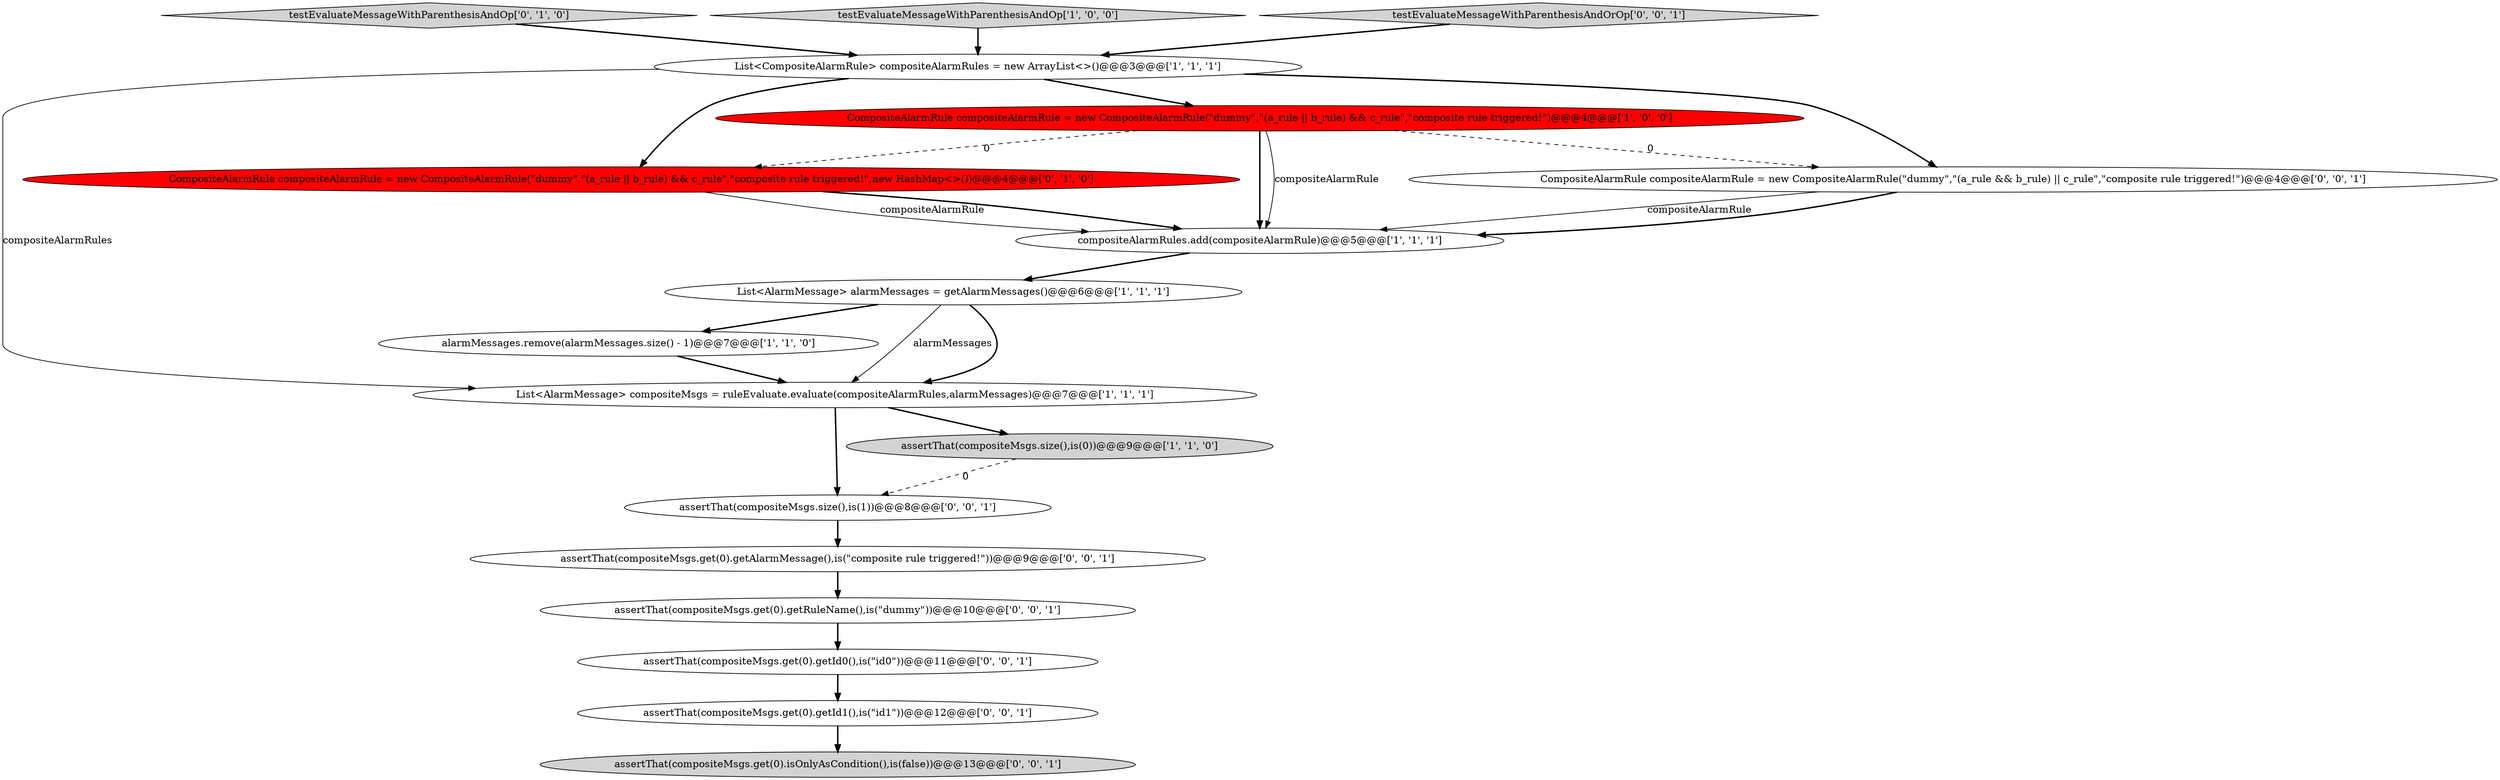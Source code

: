 digraph {
1 [style = filled, label = "List<CompositeAlarmRule> compositeAlarmRules = new ArrayList<>()@@@3@@@['1', '1', '1']", fillcolor = white, shape = ellipse image = "AAA0AAABBB1BBB"];
8 [style = filled, label = "CompositeAlarmRule compositeAlarmRule = new CompositeAlarmRule(\"dummy\",\"(a_rule || b_rule) && c_rule\",\"composite rule triggered!\",new HashMap<>())@@@4@@@['0', '1', '0']", fillcolor = red, shape = ellipse image = "AAA1AAABBB2BBB"];
12 [style = filled, label = "assertThat(compositeMsgs.get(0).getId0(),is(\"id0\"))@@@11@@@['0', '0', '1']", fillcolor = white, shape = ellipse image = "AAA0AAABBB3BBB"];
9 [style = filled, label = "testEvaluateMessageWithParenthesisAndOp['0', '1', '0']", fillcolor = lightgray, shape = diamond image = "AAA0AAABBB2BBB"];
3 [style = filled, label = "testEvaluateMessageWithParenthesisAndOp['1', '0', '0']", fillcolor = lightgray, shape = diamond image = "AAA0AAABBB1BBB"];
0 [style = filled, label = "compositeAlarmRules.add(compositeAlarmRule)@@@5@@@['1', '1', '1']", fillcolor = white, shape = ellipse image = "AAA0AAABBB1BBB"];
16 [style = filled, label = "testEvaluateMessageWithParenthesisAndOrOp['0', '0', '1']", fillcolor = lightgray, shape = diamond image = "AAA0AAABBB3BBB"];
4 [style = filled, label = "CompositeAlarmRule compositeAlarmRule = new CompositeAlarmRule(\"dummy\",\"(a_rule || b_rule) && c_rule\",\"composite rule triggered!\")@@@4@@@['1', '0', '0']", fillcolor = red, shape = ellipse image = "AAA1AAABBB1BBB"];
11 [style = filled, label = "assertThat(compositeMsgs.size(),is(1))@@@8@@@['0', '0', '1']", fillcolor = white, shape = ellipse image = "AAA0AAABBB3BBB"];
17 [style = filled, label = "assertThat(compositeMsgs.get(0).getId1(),is(\"id1\"))@@@12@@@['0', '0', '1']", fillcolor = white, shape = ellipse image = "AAA0AAABBB3BBB"];
2 [style = filled, label = "alarmMessages.remove(alarmMessages.size() - 1)@@@7@@@['1', '1', '0']", fillcolor = white, shape = ellipse image = "AAA0AAABBB1BBB"];
6 [style = filled, label = "List<AlarmMessage> alarmMessages = getAlarmMessages()@@@6@@@['1', '1', '1']", fillcolor = white, shape = ellipse image = "AAA0AAABBB1BBB"];
7 [style = filled, label = "List<AlarmMessage> compositeMsgs = ruleEvaluate.evaluate(compositeAlarmRules,alarmMessages)@@@7@@@['1', '1', '1']", fillcolor = white, shape = ellipse image = "AAA0AAABBB1BBB"];
10 [style = filled, label = "CompositeAlarmRule compositeAlarmRule = new CompositeAlarmRule(\"dummy\",\"(a_rule && b_rule) || c_rule\",\"composite rule triggered!\")@@@4@@@['0', '0', '1']", fillcolor = white, shape = ellipse image = "AAA0AAABBB3BBB"];
13 [style = filled, label = "assertThat(compositeMsgs.get(0).isOnlyAsCondition(),is(false))@@@13@@@['0', '0', '1']", fillcolor = lightgray, shape = ellipse image = "AAA0AAABBB3BBB"];
15 [style = filled, label = "assertThat(compositeMsgs.get(0).getAlarmMessage(),is(\"composite rule triggered!\"))@@@9@@@['0', '0', '1']", fillcolor = white, shape = ellipse image = "AAA0AAABBB3BBB"];
14 [style = filled, label = "assertThat(compositeMsgs.get(0).getRuleName(),is(\"dummy\"))@@@10@@@['0', '0', '1']", fillcolor = white, shape = ellipse image = "AAA0AAABBB3BBB"];
5 [style = filled, label = "assertThat(compositeMsgs.size(),is(0))@@@9@@@['1', '1', '0']", fillcolor = lightgray, shape = ellipse image = "AAA0AAABBB1BBB"];
1->4 [style = bold, label=""];
7->11 [style = bold, label=""];
1->8 [style = bold, label=""];
3->1 [style = bold, label=""];
15->14 [style = bold, label=""];
0->6 [style = bold, label=""];
12->17 [style = bold, label=""];
6->7 [style = solid, label="alarmMessages"];
8->0 [style = solid, label="compositeAlarmRule"];
11->15 [style = bold, label=""];
4->0 [style = bold, label=""];
6->2 [style = bold, label=""];
10->0 [style = solid, label="compositeAlarmRule"];
8->0 [style = bold, label=""];
4->0 [style = solid, label="compositeAlarmRule"];
7->5 [style = bold, label=""];
5->11 [style = dashed, label="0"];
16->1 [style = bold, label=""];
14->12 [style = bold, label=""];
10->0 [style = bold, label=""];
4->8 [style = dashed, label="0"];
17->13 [style = bold, label=""];
2->7 [style = bold, label=""];
9->1 [style = bold, label=""];
6->7 [style = bold, label=""];
4->10 [style = dashed, label="0"];
1->10 [style = bold, label=""];
1->7 [style = solid, label="compositeAlarmRules"];
}
